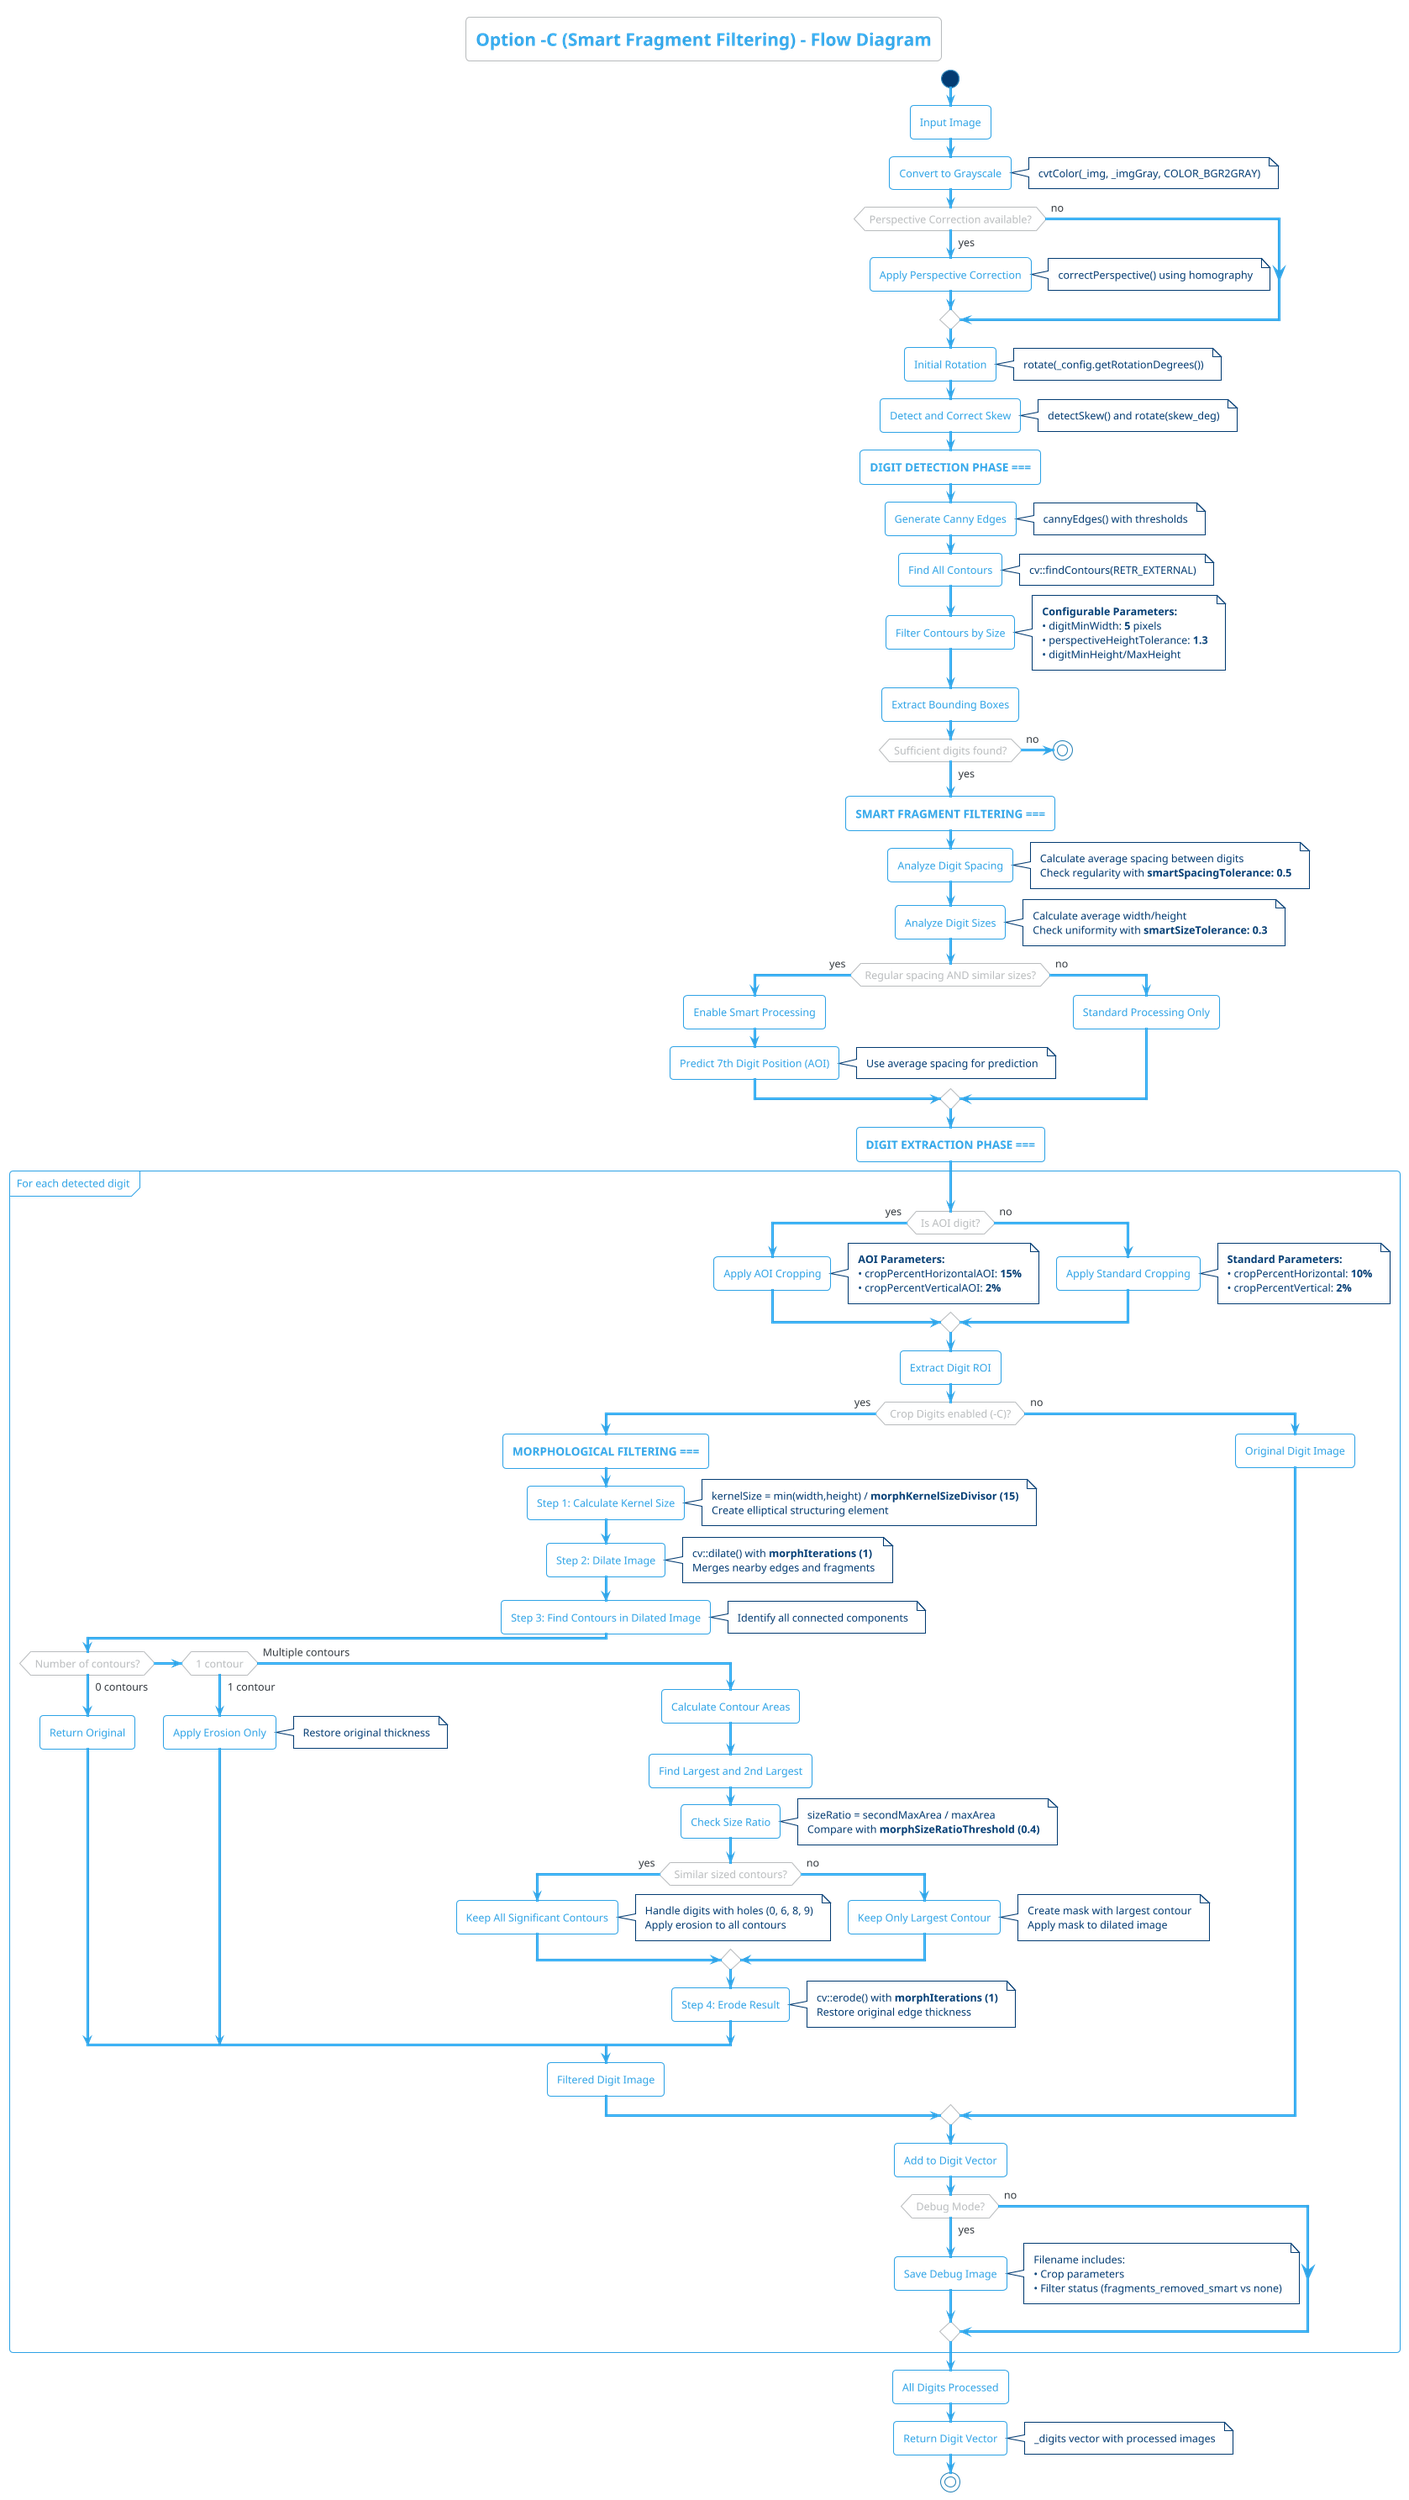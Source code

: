 @startuml
!theme cerulean-outline
title Option -C (Smart Fragment Filtering) - Flow Diagram

start
:Input Image;

:Convert to Grayscale;
note right: cvtColor(_img, _imgGray, COLOR_BGR2GRAY)

if (Perspective Correction available?) then (yes)
  :Apply Perspective Correction;
  note right: correctPerspective() using homography
else (no)
endif

:Initial Rotation;
note right: rotate(_config.getRotationDegrees())

:Detect and Correct Skew;
note right: detectSkew() and rotate(skew_deg)

:=== DIGIT DETECTION PHASE ===;

:Generate Canny Edges;
note right: cannyEdges() with thresholds

:Find All Contours;
note right: cv::findContours(RETR_EXTERNAL)

:Filter Contours by Size;
note right
**Configurable Parameters:**
• digitMinWidth: **5** pixels
• perspectiveHeightTolerance: **1.3**
• digitMinHeight/MaxHeight
end note

:Extract Bounding Boxes;

if (Sufficient digits found?) then (no)
  stop
else (yes)
endif

:=== SMART FRAGMENT FILTERING ===;

:Analyze Digit Spacing;
note right
Calculate average spacing between digits
Check regularity with **smartSpacingTolerance: 0.5**
end note

:Analyze Digit Sizes;
note right
Calculate average width/height
Check uniformity with **smartSizeTolerance: 0.3**
end note

if (Regular spacing AND similar sizes?) then (yes)
  :Enable Smart Processing;
  :Predict 7th Digit Position (AOI);
  note right: Use average spacing for prediction
else (no)
  :Standard Processing Only;
endif

:=== DIGIT EXTRACTION PHASE ===;

partition "For each detected digit" {
  
  if (Is AOI digit?) then (yes)
    :Apply AOI Cropping;
    note right
    **AOI Parameters:**
    • cropPercentHorizontalAOI: **15%**
    • cropPercentVerticalAOI: **2%**
    end note
  else (no)
    :Apply Standard Cropping;
    note right
    **Standard Parameters:**
    • cropPercentHorizontal: **10%**
    • cropPercentVertical: **2%**
    end note
  endif

  :Extract Digit ROI;

  if (Crop Digits enabled (-C)?) then (yes)
    :=== MORPHOLOGICAL FILTERING ===;
    
    :Step 1: Calculate Kernel Size;
    note right
    kernelSize = min(width,height) / **morphKernelSizeDivisor (15)**
    Create elliptical structuring element
    end note
    
    :Step 2: Dilate Image;
    note right
    cv::dilate() with **morphIterations (1)**
    Merges nearby edges and fragments
    end note
    
    :Step 3: Find Contours in Dilated Image;
    note right: Identify all connected components
    
    if (Number of contours?) then (0 contours)
      :Return Original;
    elseif (1 contour) then (1 contour)
      :Apply Erosion Only;
      note right: Restore original thickness
    else (Multiple contours)
      :Calculate Contour Areas;
      
      :Find Largest and 2nd Largest;
      
      :Check Size Ratio;
      note right
      sizeRatio = secondMaxArea / maxArea
      Compare with **morphSizeRatioThreshold (0.4)**
      end note
      
      if (Similar sized contours?) then (yes)
        :Keep All Significant Contours;
        note right
        Handle digits with holes (0, 6, 8, 9)
        Apply erosion to all contours
        end note
      else (no)
        :Keep Only Largest Contour;
        note right
        Create mask with largest contour
        Apply mask to dilated image
        end note
      endif
      
      :Step 4: Erode Result;
      note right
      cv::erode() with **morphIterations (1)**
      Restore original edge thickness
      end note
    endif
    
    :Filtered Digit Image;
  else (no)
    :Original Digit Image;
  endif

  :Add to Digit Vector;
  
  if (Debug Mode?) then (yes)
    :Save Debug Image;
    note right
    Filename includes:
    • Crop parameters
    • Filter status (fragments_removed_smart vs none)
    end note
  else (no)
  endif
}

:All Digits Processed;

:Return Digit Vector;
note right: _digits vector with processed images

stop

@enduml